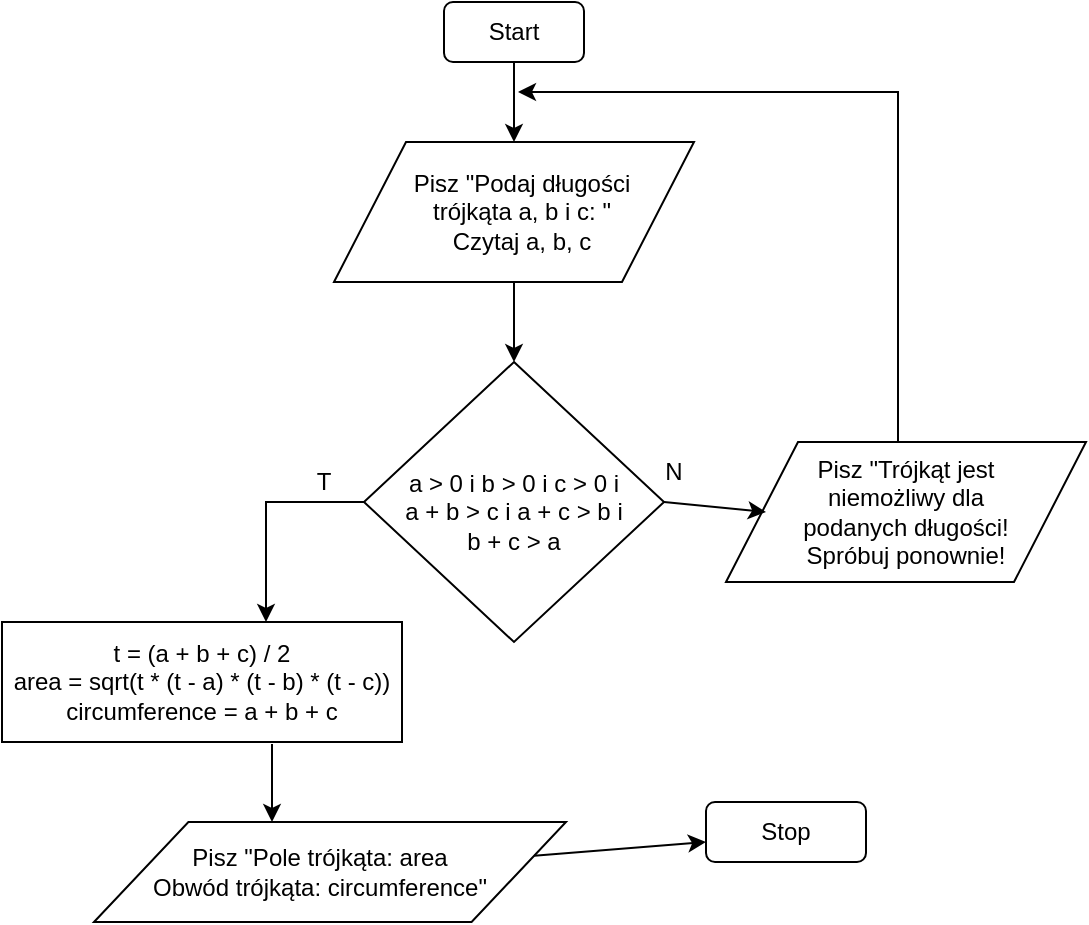 <mxfile version="12.8.5" type="device"><diagram id="QlWpxoQf2xiKAxt04-83" name="Page-1"><mxGraphModel dx="847" dy="738" grid="1" gridSize="10" guides="1" tooltips="1" connect="1" arrows="1" fold="1" page="1" pageScale="1" pageWidth="827" pageHeight="1169" math="0" shadow="0"><root><mxCell id="0"/><mxCell id="1" parent="0"/><mxCell id="iaXziyYkj0Icnen5OHgQ-1" value="" style="rounded=1;whiteSpace=wrap;html=1;" vertex="1" parent="1"><mxGeometry x="379" y="20" width="70" height="30" as="geometry"/></mxCell><mxCell id="iaXziyYkj0Icnen5OHgQ-2" value="" style="shape=parallelogram;perimeter=parallelogramPerimeter;whiteSpace=wrap;html=1;" vertex="1" parent="1"><mxGeometry x="324" y="90" width="180" height="70" as="geometry"/></mxCell><mxCell id="iaXziyYkj0Icnen5OHgQ-3" value="Start" style="text;html=1;strokeColor=none;fillColor=none;align=center;verticalAlign=middle;whiteSpace=wrap;rounded=0;" vertex="1" parent="1"><mxGeometry x="394" y="25" width="40" height="20" as="geometry"/></mxCell><mxCell id="iaXziyYkj0Icnen5OHgQ-4" value="Pisz &quot;Podaj długości trójkąta a, b i c: &quot;&lt;br&gt;Czytaj a, b, c" style="text;html=1;strokeColor=none;fillColor=none;align=center;verticalAlign=middle;whiteSpace=wrap;rounded=0;" vertex="1" parent="1"><mxGeometry x="358" y="100" width="120" height="50" as="geometry"/></mxCell><mxCell id="iaXziyYkj0Icnen5OHgQ-5" value="" style="endArrow=classic;html=1;exitX=0.5;exitY=1;exitDx=0;exitDy=0;entryX=0.5;entryY=0;entryDx=0;entryDy=0;" edge="1" parent="1" source="iaXziyYkj0Icnen5OHgQ-1" target="iaXziyYkj0Icnen5OHgQ-2"><mxGeometry width="50" height="50" relative="1" as="geometry"><mxPoint x="400" y="360" as="sourcePoint"/><mxPoint x="450" y="310" as="targetPoint"/></mxGeometry></mxCell><mxCell id="iaXziyYkj0Icnen5OHgQ-15" value="" style="edgeStyle=orthogonalEdgeStyle;rounded=0;orthogonalLoop=1;jettySize=auto;html=1;" edge="1" parent="1" source="iaXziyYkj0Icnen5OHgQ-6"><mxGeometry relative="1" as="geometry"><mxPoint x="290" y="330" as="targetPoint"/><Array as="points"><mxPoint x="290" y="270"/><mxPoint x="290" y="320"/></Array></mxGeometry></mxCell><mxCell id="iaXziyYkj0Icnen5OHgQ-6" value="" style="rhombus;whiteSpace=wrap;html=1;" vertex="1" parent="1"><mxGeometry x="339" y="200" width="150" height="140" as="geometry"/></mxCell><mxCell id="iaXziyYkj0Icnen5OHgQ-7" value="a &amp;gt; 0 i b &amp;gt; 0 i c &amp;gt; 0 i&lt;br&gt;a + b &amp;gt; c i a + c &amp;gt; b i b + c &amp;gt; a" style="text;html=1;strokeColor=none;fillColor=none;align=center;verticalAlign=middle;whiteSpace=wrap;rounded=0;" vertex="1" parent="1"><mxGeometry x="354" y="250" width="120" height="50" as="geometry"/></mxCell><mxCell id="iaXziyYkj0Icnen5OHgQ-8" value="" style="endArrow=classic;html=1;exitX=0.5;exitY=1;exitDx=0;exitDy=0;" edge="1" parent="1" source="iaXziyYkj0Icnen5OHgQ-2" target="iaXziyYkj0Icnen5OHgQ-6"><mxGeometry width="50" height="50" relative="1" as="geometry"><mxPoint x="400" y="360" as="sourcePoint"/><mxPoint x="450" y="310" as="targetPoint"/></mxGeometry></mxCell><mxCell id="iaXziyYkj0Icnen5OHgQ-10" value="" style="shape=parallelogram;perimeter=parallelogramPerimeter;whiteSpace=wrap;html=1;" vertex="1" parent="1"><mxGeometry x="520" y="240" width="180" height="70" as="geometry"/></mxCell><mxCell id="iaXziyYkj0Icnen5OHgQ-13" value="" style="edgeStyle=orthogonalEdgeStyle;rounded=0;orthogonalLoop=1;jettySize=auto;html=1;" edge="1" parent="1"><mxGeometry relative="1" as="geometry"><mxPoint x="416" y="65" as="targetPoint"/><mxPoint x="606" y="240" as="sourcePoint"/><Array as="points"><mxPoint x="606" y="65"/></Array></mxGeometry></mxCell><mxCell id="iaXziyYkj0Icnen5OHgQ-11" value="Pisz &quot;Trójkąt jest niemożliwy dla podanych długości! Spróbuj ponownie!" style="text;html=1;strokeColor=none;fillColor=none;align=center;verticalAlign=middle;whiteSpace=wrap;rounded=0;" vertex="1" parent="1"><mxGeometry x="552" y="245" width="116" height="60" as="geometry"/></mxCell><mxCell id="iaXziyYkj0Icnen5OHgQ-12" value="" style="endArrow=classic;html=1;exitX=1;exitY=0.5;exitDx=0;exitDy=0;" edge="1" parent="1" source="iaXziyYkj0Icnen5OHgQ-6"><mxGeometry width="50" height="50" relative="1" as="geometry"><mxPoint x="400" y="360" as="sourcePoint"/><mxPoint x="540" y="275" as="targetPoint"/></mxGeometry></mxCell><mxCell id="iaXziyYkj0Icnen5OHgQ-14" value="N" style="text;html=1;strokeColor=none;fillColor=none;align=center;verticalAlign=middle;whiteSpace=wrap;rounded=0;" vertex="1" parent="1"><mxGeometry x="474" y="245" width="40" height="20" as="geometry"/></mxCell><mxCell id="iaXziyYkj0Icnen5OHgQ-16" value="T" style="text;html=1;strokeColor=none;fillColor=none;align=center;verticalAlign=middle;whiteSpace=wrap;rounded=0;" vertex="1" parent="1"><mxGeometry x="299" y="250" width="40" height="20" as="geometry"/></mxCell><mxCell id="iaXziyYkj0Icnen5OHgQ-17" value="" style="rounded=0;whiteSpace=wrap;html=1;" vertex="1" parent="1"><mxGeometry x="158" y="330" width="200" height="60" as="geometry"/></mxCell><mxCell id="iaXziyYkj0Icnen5OHgQ-18" value="t = (a + b + c) / 2&lt;br&gt;area = sqrt(t * (t - a) * (t - b) * (t - c))&lt;br&gt;circumference = a + b + c" style="text;html=1;strokeColor=none;fillColor=none;align=center;verticalAlign=middle;whiteSpace=wrap;rounded=0;" vertex="1" parent="1"><mxGeometry x="158" y="335" width="200" height="50" as="geometry"/></mxCell><mxCell id="iaXziyYkj0Icnen5OHgQ-19" value="" style="endArrow=classic;html=1;exitX=0.675;exitY=1.017;exitDx=0;exitDy=0;exitPerimeter=0;" edge="1" parent="1" source="iaXziyYkj0Icnen5OHgQ-17"><mxGeometry width="50" height="50" relative="1" as="geometry"><mxPoint x="400" y="360" as="sourcePoint"/><mxPoint x="293" y="430" as="targetPoint"/></mxGeometry></mxCell><mxCell id="iaXziyYkj0Icnen5OHgQ-20" value="" style="shape=parallelogram;perimeter=parallelogramPerimeter;whiteSpace=wrap;html=1;" vertex="1" parent="1"><mxGeometry x="204" y="430" width="236" height="50" as="geometry"/></mxCell><mxCell id="iaXziyYkj0Icnen5OHgQ-21" value="Pisz &quot;Pole trójkąta: area&lt;br&gt;Obwód trójkąta: circumference&quot;" style="text;html=1;strokeColor=none;fillColor=none;align=center;verticalAlign=middle;whiteSpace=wrap;rounded=0;" vertex="1" parent="1"><mxGeometry x="229" y="435" width="176" height="40" as="geometry"/></mxCell><mxCell id="iaXziyYkj0Icnen5OHgQ-22" value="" style="endArrow=classic;html=1;" edge="1" parent="1" source="iaXziyYkj0Icnen5OHgQ-20"><mxGeometry width="50" height="50" relative="1" as="geometry"><mxPoint x="480" y="490" as="sourcePoint"/><mxPoint x="510" y="440" as="targetPoint"/></mxGeometry></mxCell><mxCell id="iaXziyYkj0Icnen5OHgQ-23" value="" style="rounded=1;whiteSpace=wrap;html=1;" vertex="1" parent="1"><mxGeometry x="510" y="420" width="80" height="30" as="geometry"/></mxCell><mxCell id="iaXziyYkj0Icnen5OHgQ-24" value="Stop" style="text;html=1;strokeColor=none;fillColor=none;align=center;verticalAlign=middle;whiteSpace=wrap;rounded=0;" vertex="1" parent="1"><mxGeometry x="530" y="425" width="40" height="20" as="geometry"/></mxCell></root></mxGraphModel></diagram></mxfile>